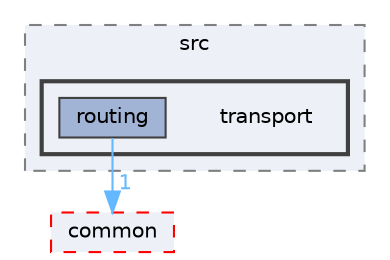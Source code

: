 digraph "transport"
{
 // LATEX_PDF_SIZE
  bgcolor="transparent";
  edge [fontname=Helvetica,fontsize=10,labelfontname=Helvetica,labelfontsize=10];
  node [fontname=Helvetica,fontsize=10,shape=box,height=0.2,width=0.4];
  compound=true
  subgraph clusterdir_d33f08eb3d1af01eb18788fc40870ff7 {
    graph [ bgcolor="#edf0f7", pencolor="grey50", label="src", fontname=Helvetica,fontsize=10 style="filled,dashed", URL="dir_d33f08eb3d1af01eb18788fc40870ff7.html",tooltip=""]
  subgraph clusterdir_22acb7ec820299b5e077e8cf80f310fa {
    graph [ bgcolor="#edf0f7", pencolor="grey25", label="", fontname=Helvetica,fontsize=10 style="filled,bold", URL="dir_22acb7ec820299b5e077e8cf80f310fa.html",tooltip=""]
    dir_22acb7ec820299b5e077e8cf80f310fa [shape=plaintext, label="transport"];
  dir_624bfb0838a0fcb27b6b00366f495662 [label="routing", fillcolor="#a2b4d6", color="grey25", style="filled", URL="dir_624bfb0838a0fcb27b6b00366f495662.html",tooltip=""];
  }
  }
  dir_20a012b5fcadd4a8631b6f1c7befe460 [label="common", fillcolor="#edf0f7", color="red", style="filled,dashed", URL="dir_20a012b5fcadd4a8631b6f1c7befe460.html",tooltip=""];
  dir_624bfb0838a0fcb27b6b00366f495662->dir_20a012b5fcadd4a8631b6f1c7befe460 [headlabel="1", labeldistance=1.5 headhref="dir_000168_000044.html" href="dir_000168_000044.html" color="steelblue1" fontcolor="steelblue1"];
}
